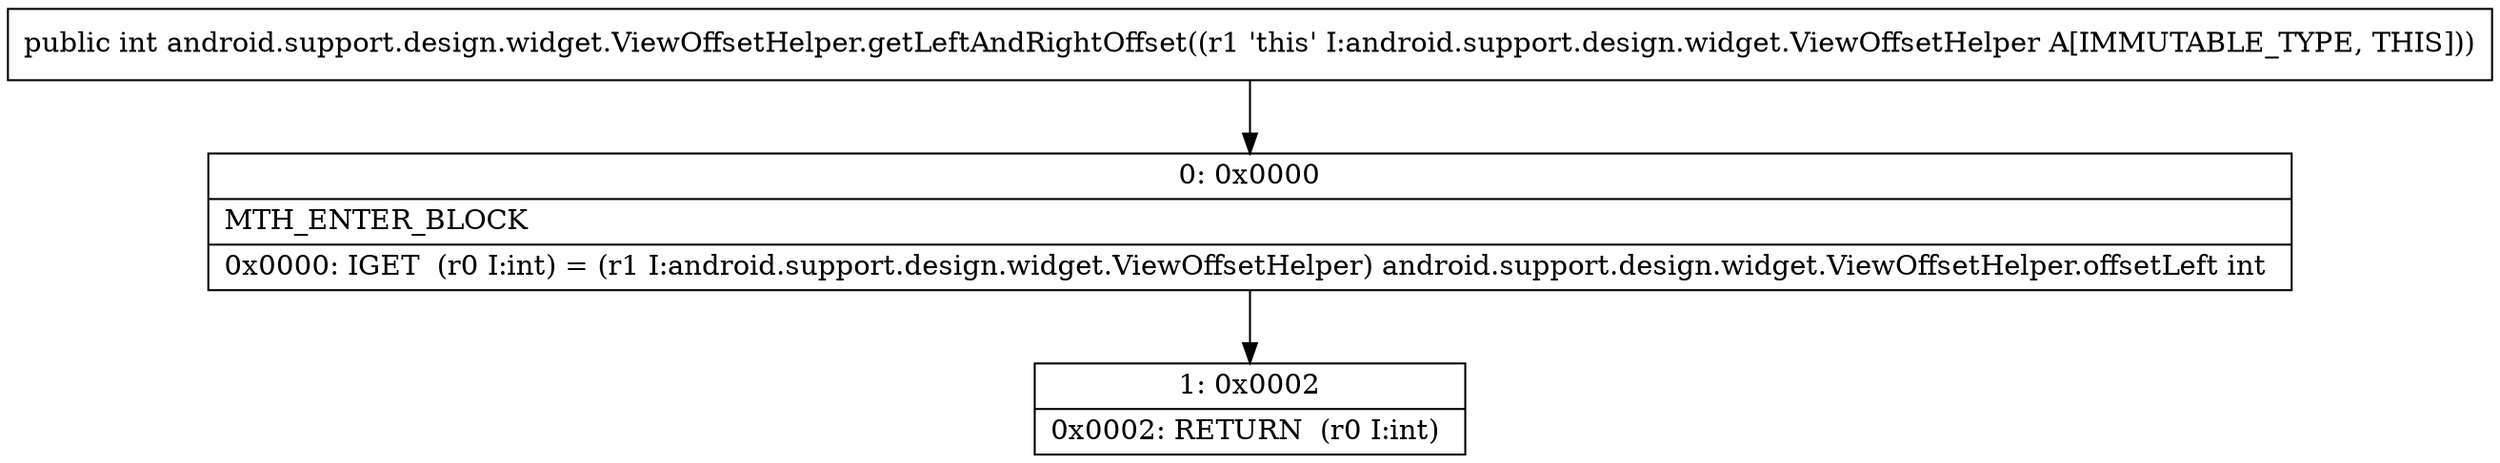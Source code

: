 digraph "CFG forandroid.support.design.widget.ViewOffsetHelper.getLeftAndRightOffset()I" {
Node_0 [shape=record,label="{0\:\ 0x0000|MTH_ENTER_BLOCK\l|0x0000: IGET  (r0 I:int) = (r1 I:android.support.design.widget.ViewOffsetHelper) android.support.design.widget.ViewOffsetHelper.offsetLeft int \l}"];
Node_1 [shape=record,label="{1\:\ 0x0002|0x0002: RETURN  (r0 I:int) \l}"];
MethodNode[shape=record,label="{public int android.support.design.widget.ViewOffsetHelper.getLeftAndRightOffset((r1 'this' I:android.support.design.widget.ViewOffsetHelper A[IMMUTABLE_TYPE, THIS])) }"];
MethodNode -> Node_0;
Node_0 -> Node_1;
}

